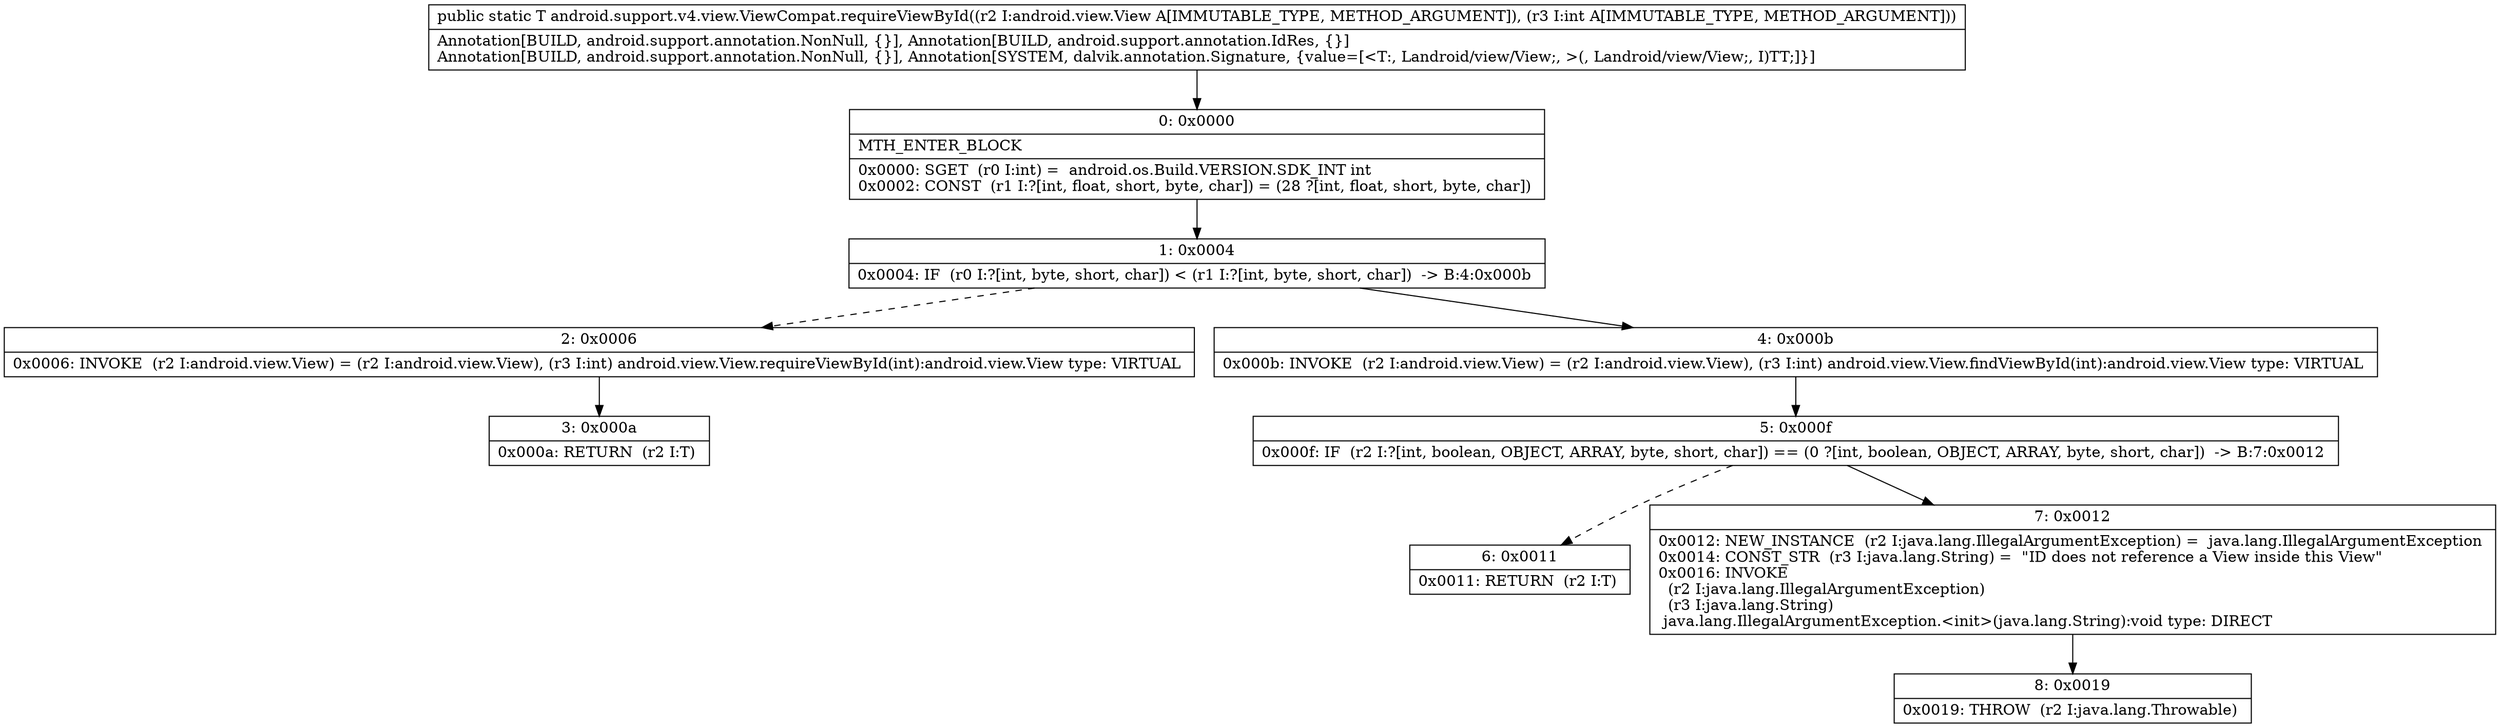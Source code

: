digraph "CFG forandroid.support.v4.view.ViewCompat.requireViewById(Landroid\/view\/View;I)Landroid\/view\/View;" {
Node_0 [shape=record,label="{0\:\ 0x0000|MTH_ENTER_BLOCK\l|0x0000: SGET  (r0 I:int) =  android.os.Build.VERSION.SDK_INT int \l0x0002: CONST  (r1 I:?[int, float, short, byte, char]) = (28 ?[int, float, short, byte, char]) \l}"];
Node_1 [shape=record,label="{1\:\ 0x0004|0x0004: IF  (r0 I:?[int, byte, short, char]) \< (r1 I:?[int, byte, short, char])  \-\> B:4:0x000b \l}"];
Node_2 [shape=record,label="{2\:\ 0x0006|0x0006: INVOKE  (r2 I:android.view.View) = (r2 I:android.view.View), (r3 I:int) android.view.View.requireViewById(int):android.view.View type: VIRTUAL \l}"];
Node_3 [shape=record,label="{3\:\ 0x000a|0x000a: RETURN  (r2 I:T) \l}"];
Node_4 [shape=record,label="{4\:\ 0x000b|0x000b: INVOKE  (r2 I:android.view.View) = (r2 I:android.view.View), (r3 I:int) android.view.View.findViewById(int):android.view.View type: VIRTUAL \l}"];
Node_5 [shape=record,label="{5\:\ 0x000f|0x000f: IF  (r2 I:?[int, boolean, OBJECT, ARRAY, byte, short, char]) == (0 ?[int, boolean, OBJECT, ARRAY, byte, short, char])  \-\> B:7:0x0012 \l}"];
Node_6 [shape=record,label="{6\:\ 0x0011|0x0011: RETURN  (r2 I:T) \l}"];
Node_7 [shape=record,label="{7\:\ 0x0012|0x0012: NEW_INSTANCE  (r2 I:java.lang.IllegalArgumentException) =  java.lang.IllegalArgumentException \l0x0014: CONST_STR  (r3 I:java.lang.String) =  \"ID does not reference a View inside this View\" \l0x0016: INVOKE  \l  (r2 I:java.lang.IllegalArgumentException)\l  (r3 I:java.lang.String)\l java.lang.IllegalArgumentException.\<init\>(java.lang.String):void type: DIRECT \l}"];
Node_8 [shape=record,label="{8\:\ 0x0019|0x0019: THROW  (r2 I:java.lang.Throwable) \l}"];
MethodNode[shape=record,label="{public static T android.support.v4.view.ViewCompat.requireViewById((r2 I:android.view.View A[IMMUTABLE_TYPE, METHOD_ARGUMENT]), (r3 I:int A[IMMUTABLE_TYPE, METHOD_ARGUMENT]))  | Annotation[BUILD, android.support.annotation.NonNull, \{\}], Annotation[BUILD, android.support.annotation.IdRes, \{\}]\lAnnotation[BUILD, android.support.annotation.NonNull, \{\}], Annotation[SYSTEM, dalvik.annotation.Signature, \{value=[\<T:, Landroid\/view\/View;, \>(, Landroid\/view\/View;, I)TT;]\}]\l}"];
MethodNode -> Node_0;
Node_0 -> Node_1;
Node_1 -> Node_2[style=dashed];
Node_1 -> Node_4;
Node_2 -> Node_3;
Node_4 -> Node_5;
Node_5 -> Node_6[style=dashed];
Node_5 -> Node_7;
Node_7 -> Node_8;
}

